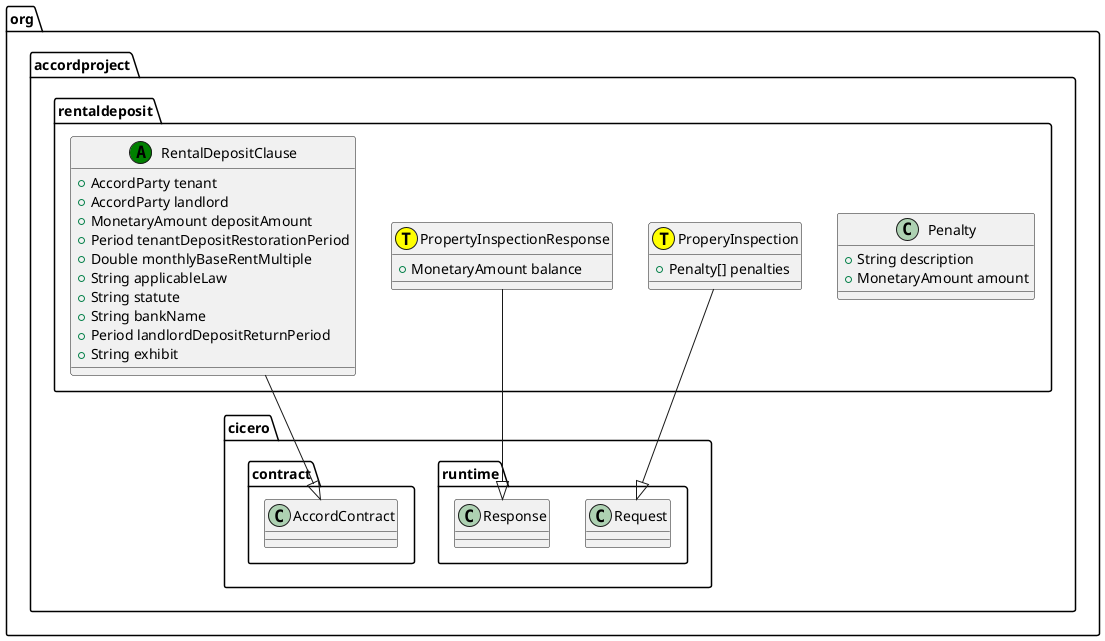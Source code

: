 @startuml
class org.accordproject.rentaldeposit.Penalty {
   + String description
   + MonetaryAmount amount
}
class org.accordproject.rentaldeposit.ProperyInspection << (T,yellow) >> {
   + Penalty[] penalties
}
org.accordproject.rentaldeposit.ProperyInspection --|> org.accordproject.cicero.runtime.Request
class org.accordproject.rentaldeposit.PropertyInspectionResponse << (T,yellow) >> {
   + MonetaryAmount balance
}
org.accordproject.rentaldeposit.PropertyInspectionResponse --|> org.accordproject.cicero.runtime.Response
class org.accordproject.rentaldeposit.RentalDepositClause << (A,green) >> {
   + AccordParty tenant
   + AccordParty landlord
   + MonetaryAmount depositAmount
   + Period tenantDepositRestorationPeriod
   + Double monthlyBaseRentMultiple
   + String applicableLaw
   + String statute
   + String bankName
   + Period landlordDepositReturnPeriod
   + String exhibit
}
org.accordproject.rentaldeposit.RentalDepositClause --|> org.accordproject.cicero.contract.AccordContract
@enduml
